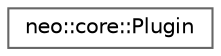 digraph "Graphical Class Hierarchy"
{
 // LATEX_PDF_SIZE
  bgcolor="transparent";
  edge [fontname=Helvetica,fontsize=10,labelfontname=Helvetica,labelfontsize=10];
  node [fontname=Helvetica,fontsize=10,shape=box,height=0.2,width=0.4];
  rankdir="LR";
  Node0 [id="Node000000",label="neo::core::Plugin",height=0.2,width=0.4,color="grey40", fillcolor="white", style="filled",URL="$classneo_1_1core_1_1_plugin.html",tooltip="Base class for Neo plugins."];
}
